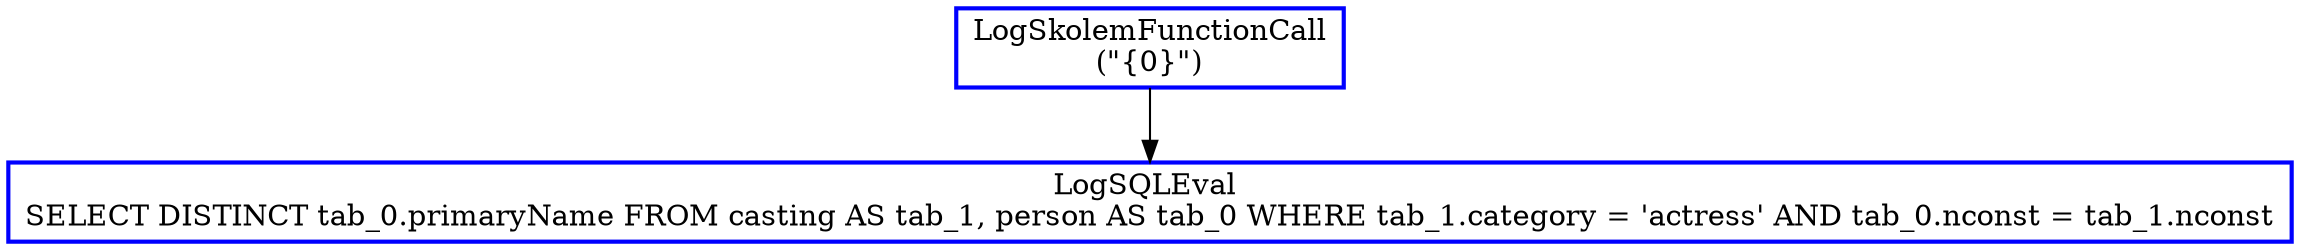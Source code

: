 digraph  g{
node [shape=rectangle, color=black, fontcolor=black, style=bold]
0 [label="LogSkolemFunctionCall
(\"{0}\")" , color = blue] ; 
1 [label="LogSQLEval 
SELECT DISTINCT tab_0.primaryName FROM casting AS tab_1, person AS tab_0 WHERE tab_1.category = 'actress' AND tab_0.nconst = tab_1.nconst", color = blue] ; 
0 -> 1 ; 
}

